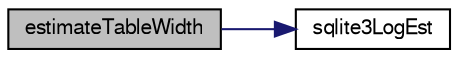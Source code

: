 digraph "estimateTableWidth"
{
  edge [fontname="FreeSans",fontsize="10",labelfontname="FreeSans",labelfontsize="10"];
  node [fontname="FreeSans",fontsize="10",shape=record];
  rankdir="LR";
  Node94729 [label="estimateTableWidth",height=0.2,width=0.4,color="black", fillcolor="grey75", style="filled", fontcolor="black"];
  Node94729 -> Node94730 [color="midnightblue",fontsize="10",style="solid",fontname="FreeSans"];
  Node94730 [label="sqlite3LogEst",height=0.2,width=0.4,color="black", fillcolor="white", style="filled",URL="$sqlite3_8c.html#a14c7d015bfd3d4a869739b9e6139c84f"];
}
